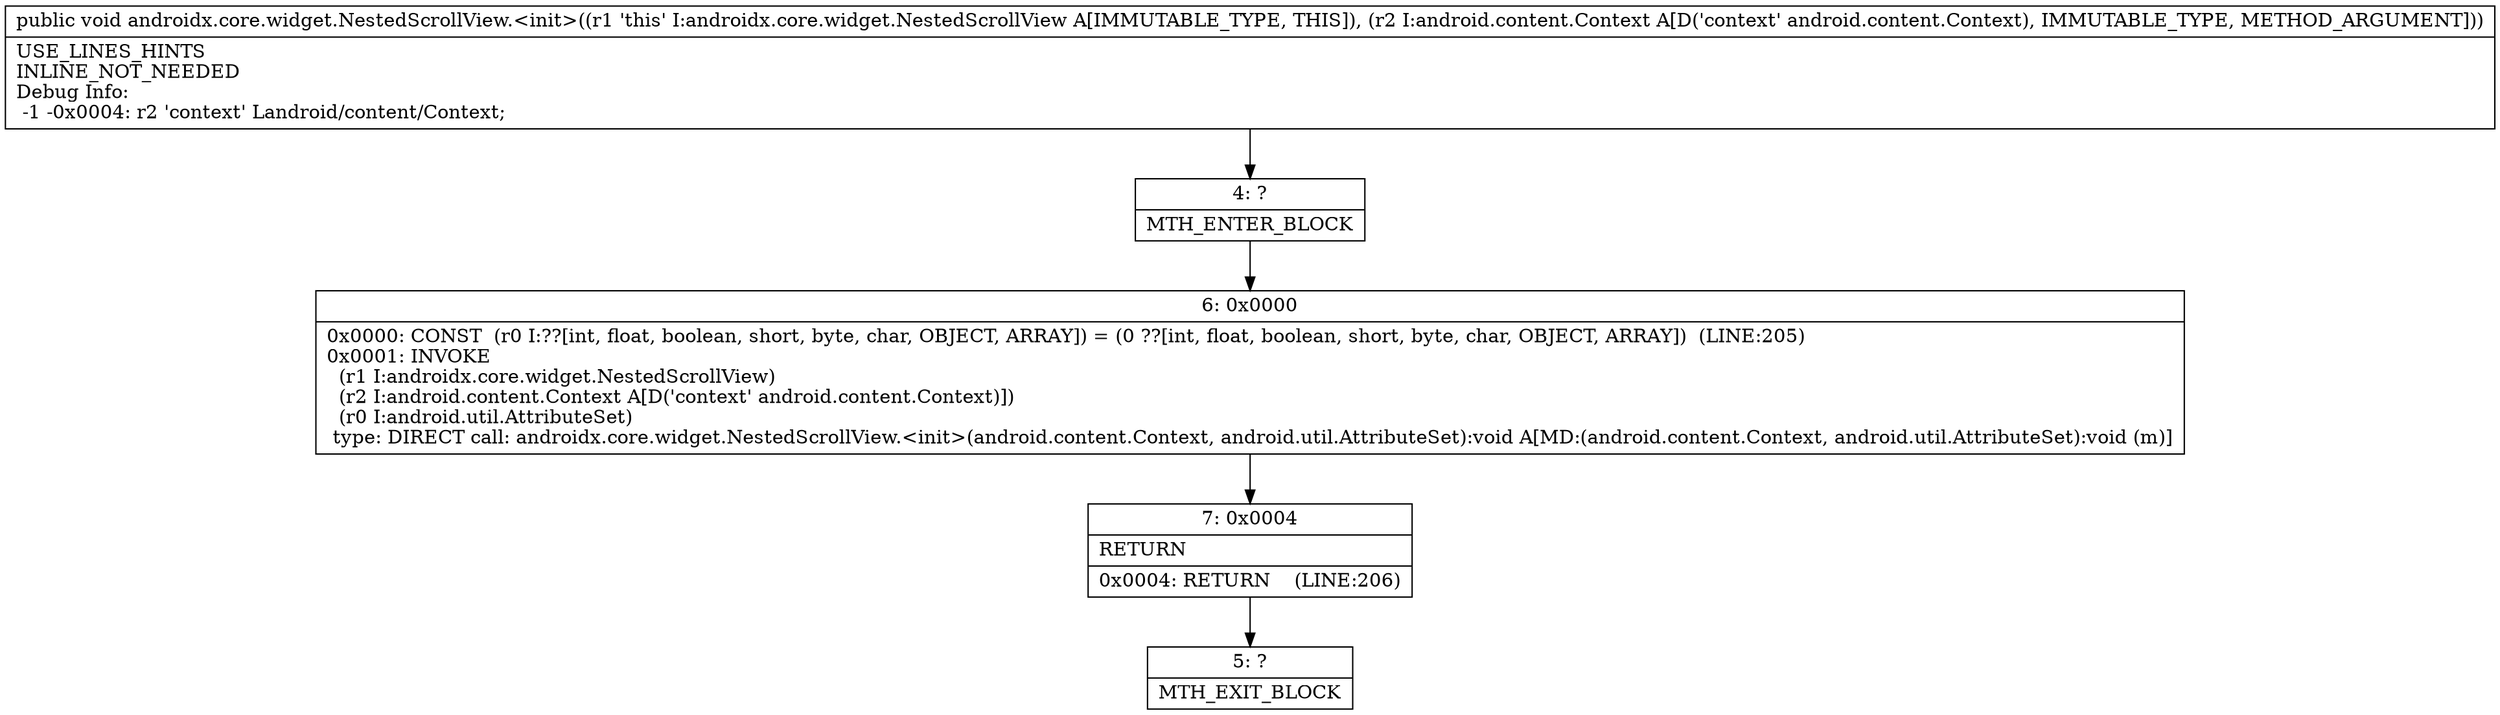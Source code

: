digraph "CFG forandroidx.core.widget.NestedScrollView.\<init\>(Landroid\/content\/Context;)V" {
Node_4 [shape=record,label="{4\:\ ?|MTH_ENTER_BLOCK\l}"];
Node_6 [shape=record,label="{6\:\ 0x0000|0x0000: CONST  (r0 I:??[int, float, boolean, short, byte, char, OBJECT, ARRAY]) = (0 ??[int, float, boolean, short, byte, char, OBJECT, ARRAY])  (LINE:205)\l0x0001: INVOKE  \l  (r1 I:androidx.core.widget.NestedScrollView)\l  (r2 I:android.content.Context A[D('context' android.content.Context)])\l  (r0 I:android.util.AttributeSet)\l type: DIRECT call: androidx.core.widget.NestedScrollView.\<init\>(android.content.Context, android.util.AttributeSet):void A[MD:(android.content.Context, android.util.AttributeSet):void (m)]\l}"];
Node_7 [shape=record,label="{7\:\ 0x0004|RETURN\l|0x0004: RETURN    (LINE:206)\l}"];
Node_5 [shape=record,label="{5\:\ ?|MTH_EXIT_BLOCK\l}"];
MethodNode[shape=record,label="{public void androidx.core.widget.NestedScrollView.\<init\>((r1 'this' I:androidx.core.widget.NestedScrollView A[IMMUTABLE_TYPE, THIS]), (r2 I:android.content.Context A[D('context' android.content.Context), IMMUTABLE_TYPE, METHOD_ARGUMENT]))  | USE_LINES_HINTS\lINLINE_NOT_NEEDED\lDebug Info:\l  \-1 \-0x0004: r2 'context' Landroid\/content\/Context;\l}"];
MethodNode -> Node_4;Node_4 -> Node_6;
Node_6 -> Node_7;
Node_7 -> Node_5;
}

